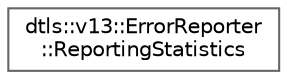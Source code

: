 digraph "Graphical Class Hierarchy"
{
 // LATEX_PDF_SIZE
  bgcolor="transparent";
  edge [fontname=Helvetica,fontsize=10,labelfontname=Helvetica,labelfontsize=10];
  node [fontname=Helvetica,fontsize=10,shape=box,height=0.2,width=0.4];
  rankdir="LR";
  Node0 [id="Node000000",label="dtls::v13::ErrorReporter\l::ReportingStatistics",height=0.2,width=0.4,color="grey40", fillcolor="white", style="filled",URL="$structdtls_1_1v13_1_1ErrorReporter_1_1ReportingStatistics.html",tooltip=" "];
}
